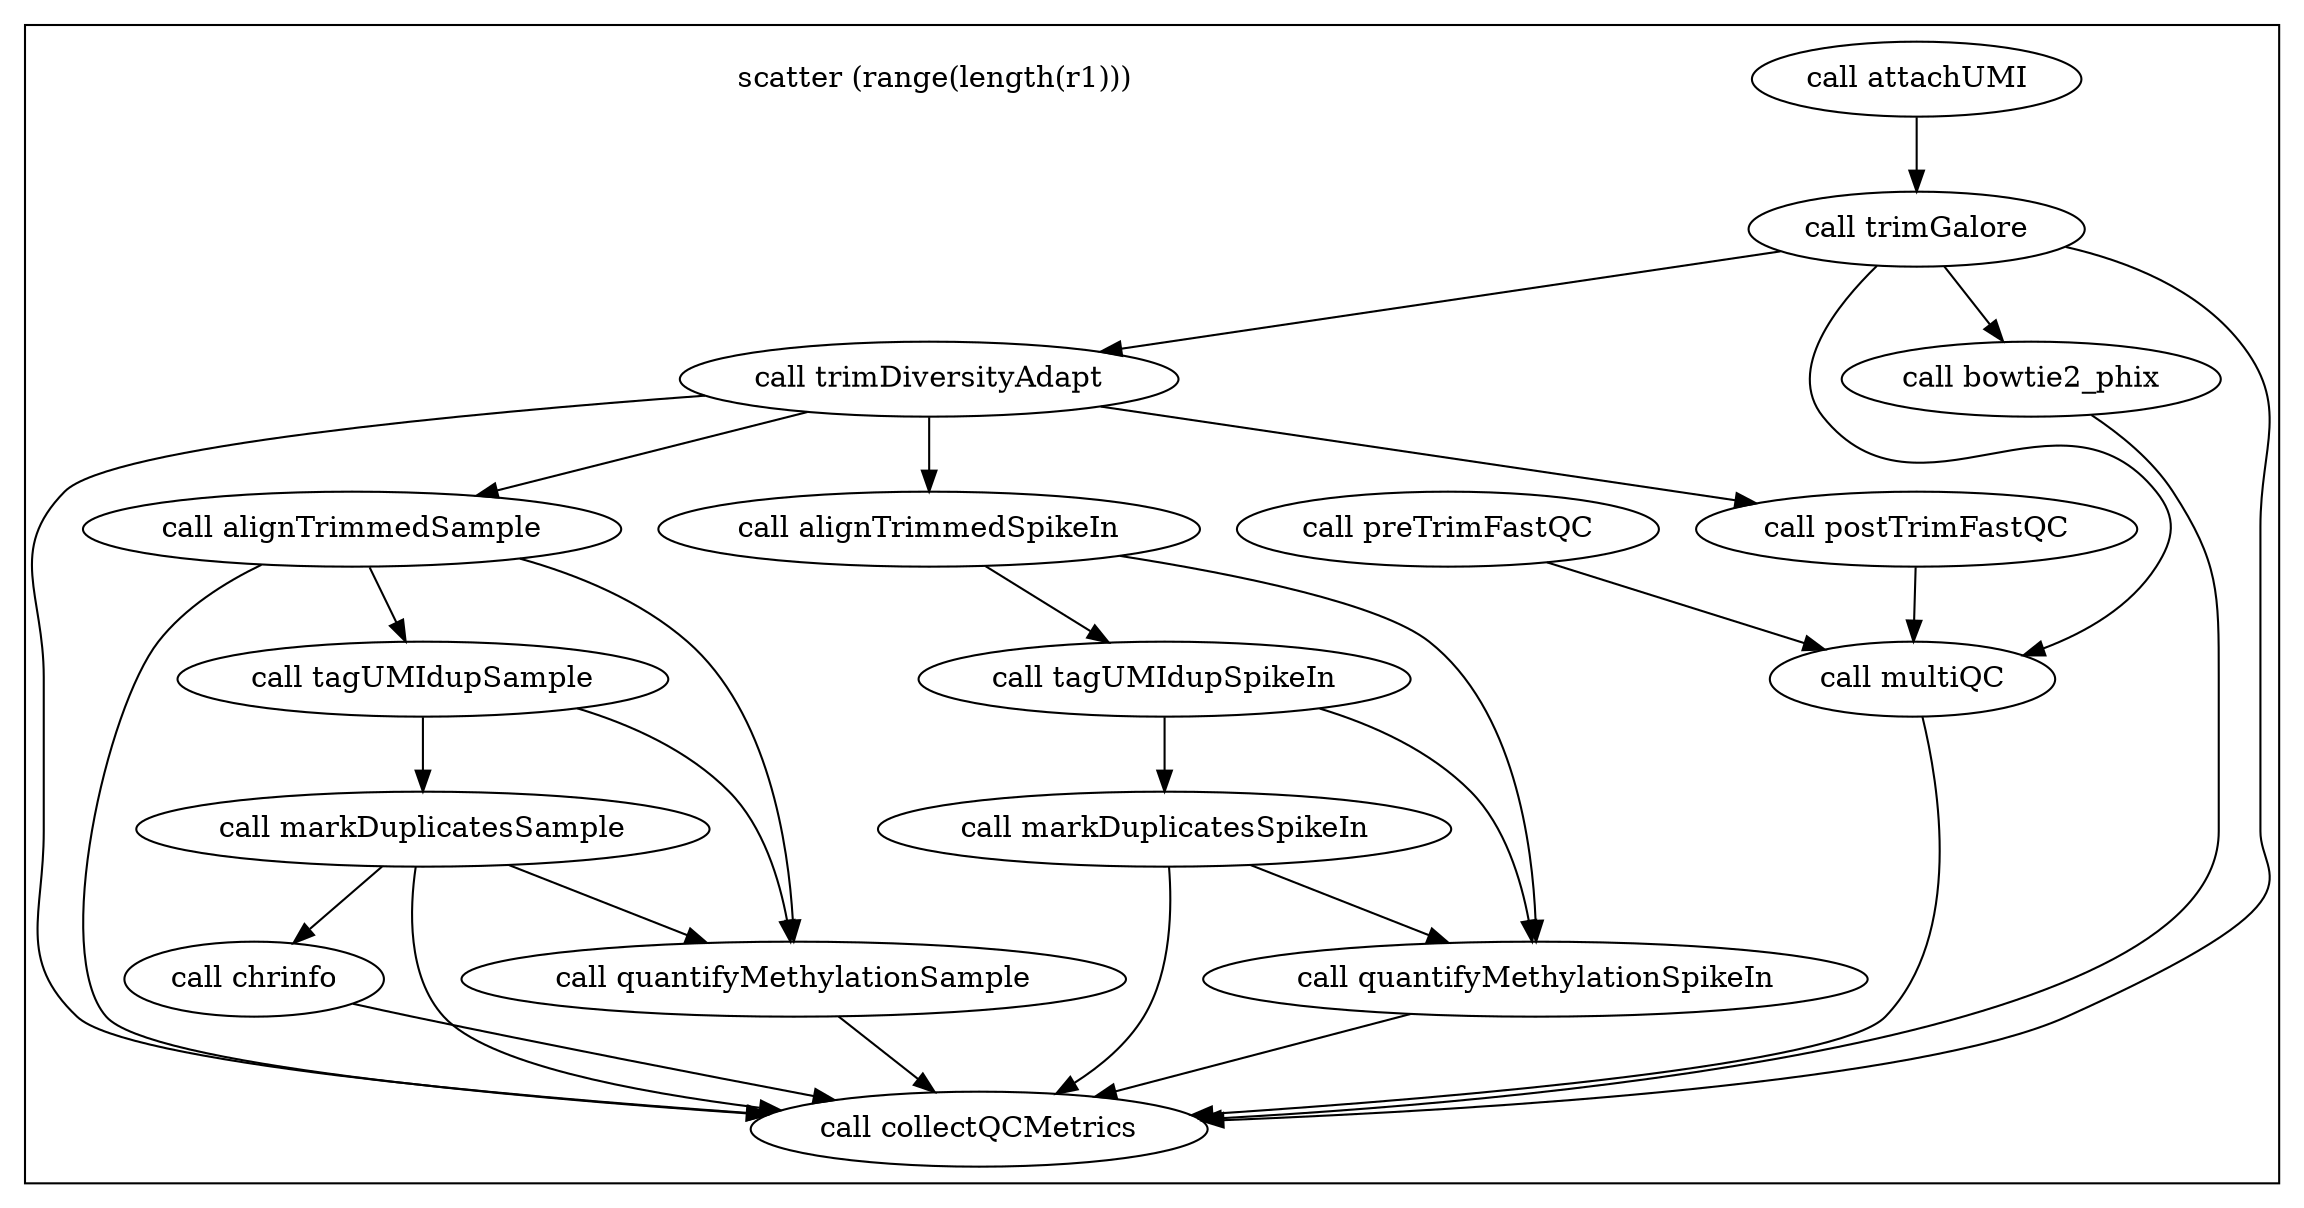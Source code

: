 digraph rrbs_pipeline {
  compound=true;
  "call trimGalore" -> "call trimDiversityAdapt" 
  "call trimGalore" -> "call bowtie2_phix" 
  "call tagUMIdupSpikeIn" -> "call markDuplicatesSpikeIn" 
  "call markDuplicatesSample" -> "call chrinfo" 
  "call trimGalore" -> "call collectQCMetrics" 
  "call trimGalore" -> "call multiQC" 
  "call markDuplicatesSpikeIn" -> "call quantifyMethylationSpikeIn" 
  "call attachUMI" -> "call trimGalore" 
  "call chrinfo" -> "call collectQCMetrics" 
  "call tagUMIdupSample" -> "call quantifyMethylationSample" 
  "call quantifyMethylationSample" -> "call collectQCMetrics" 
  "call trimDiversityAdapt" -> "call alignTrimmedSample" 
  "call trimDiversityAdapt" -> "call alignTrimmedSpikeIn" 
  "call tagUMIdupSample" -> "call markDuplicatesSample" 
  "call trimDiversityAdapt" -> "call postTrimFastQC" 
  "call trimDiversityAdapt" -> "call collectQCMetrics" 
  "call quantifyMethylationSpikeIn" -> "call collectQCMetrics" 
  "call alignTrimmedSample" -> "call quantifyMethylationSample" 
  "call multiQC" -> "call collectQCMetrics" 
  "call bowtie2_phix" -> "call collectQCMetrics" 
  "call markDuplicatesSample" -> "call collectQCMetrics" 
  "call postTrimFastQC" -> "call multiQC" 
  "call alignTrimmedSpikeIn" -> "call tagUMIdupSpikeIn" 
  "call alignTrimmedSample" -> "call tagUMIdupSample" 
  "call alignTrimmedSpikeIn" -> "call quantifyMethylationSpikeIn" 
  "call preTrimFastQC" -> "call multiQC" 
  "call tagUMIdupSpikeIn" -> "call quantifyMethylationSpikeIn" 
  "call alignTrimmedSample" -> "call collectQCMetrics" 
  "call markDuplicatesSpikeIn" -> "call collectQCMetrics" 
  "call markDuplicatesSample" -> "call quantifyMethylationSample" 
  
subgraph cluster_0 {
  "call markDuplicatesSpikeIn"
  "call collectQCMetrics"
  "call markDuplicatesSample"
  "call alignTrimmedSample"
  "call alignTrimmedSpikeIn"
  "call tagUMIdupSpikeIn"
  "call tagUMIdupSample"
  "call trimDiversityAdapt"
  "call trimGalore"
  "call multiQC"
  "call quantifyMethylationSample"
  "call chrinfo"
  "call attachUMI"
  "call quantifyMethylationSpikeIn"
  "call preTrimFastQC"
  "call bowtie2_phix"
  "call postTrimFastQC"
  "scatter (range(length(r1)))" [shape=plaintext]
}
      
}

